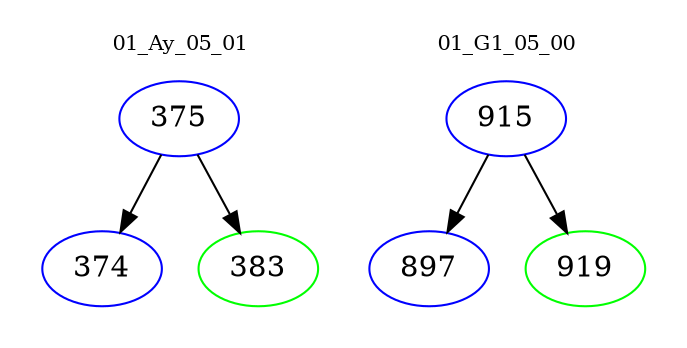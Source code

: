 digraph{
subgraph cluster_0 {
color = white
label = "01_Ay_05_01";
fontsize=10;
T0_375 [label="375", color="blue"]
T0_375 -> T0_374 [color="black"]
T0_374 [label="374", color="blue"]
T0_375 -> T0_383 [color="black"]
T0_383 [label="383", color="green"]
}
subgraph cluster_1 {
color = white
label = "01_G1_05_00";
fontsize=10;
T1_915 [label="915", color="blue"]
T1_915 -> T1_897 [color="black"]
T1_897 [label="897", color="blue"]
T1_915 -> T1_919 [color="black"]
T1_919 [label="919", color="green"]
}
}

